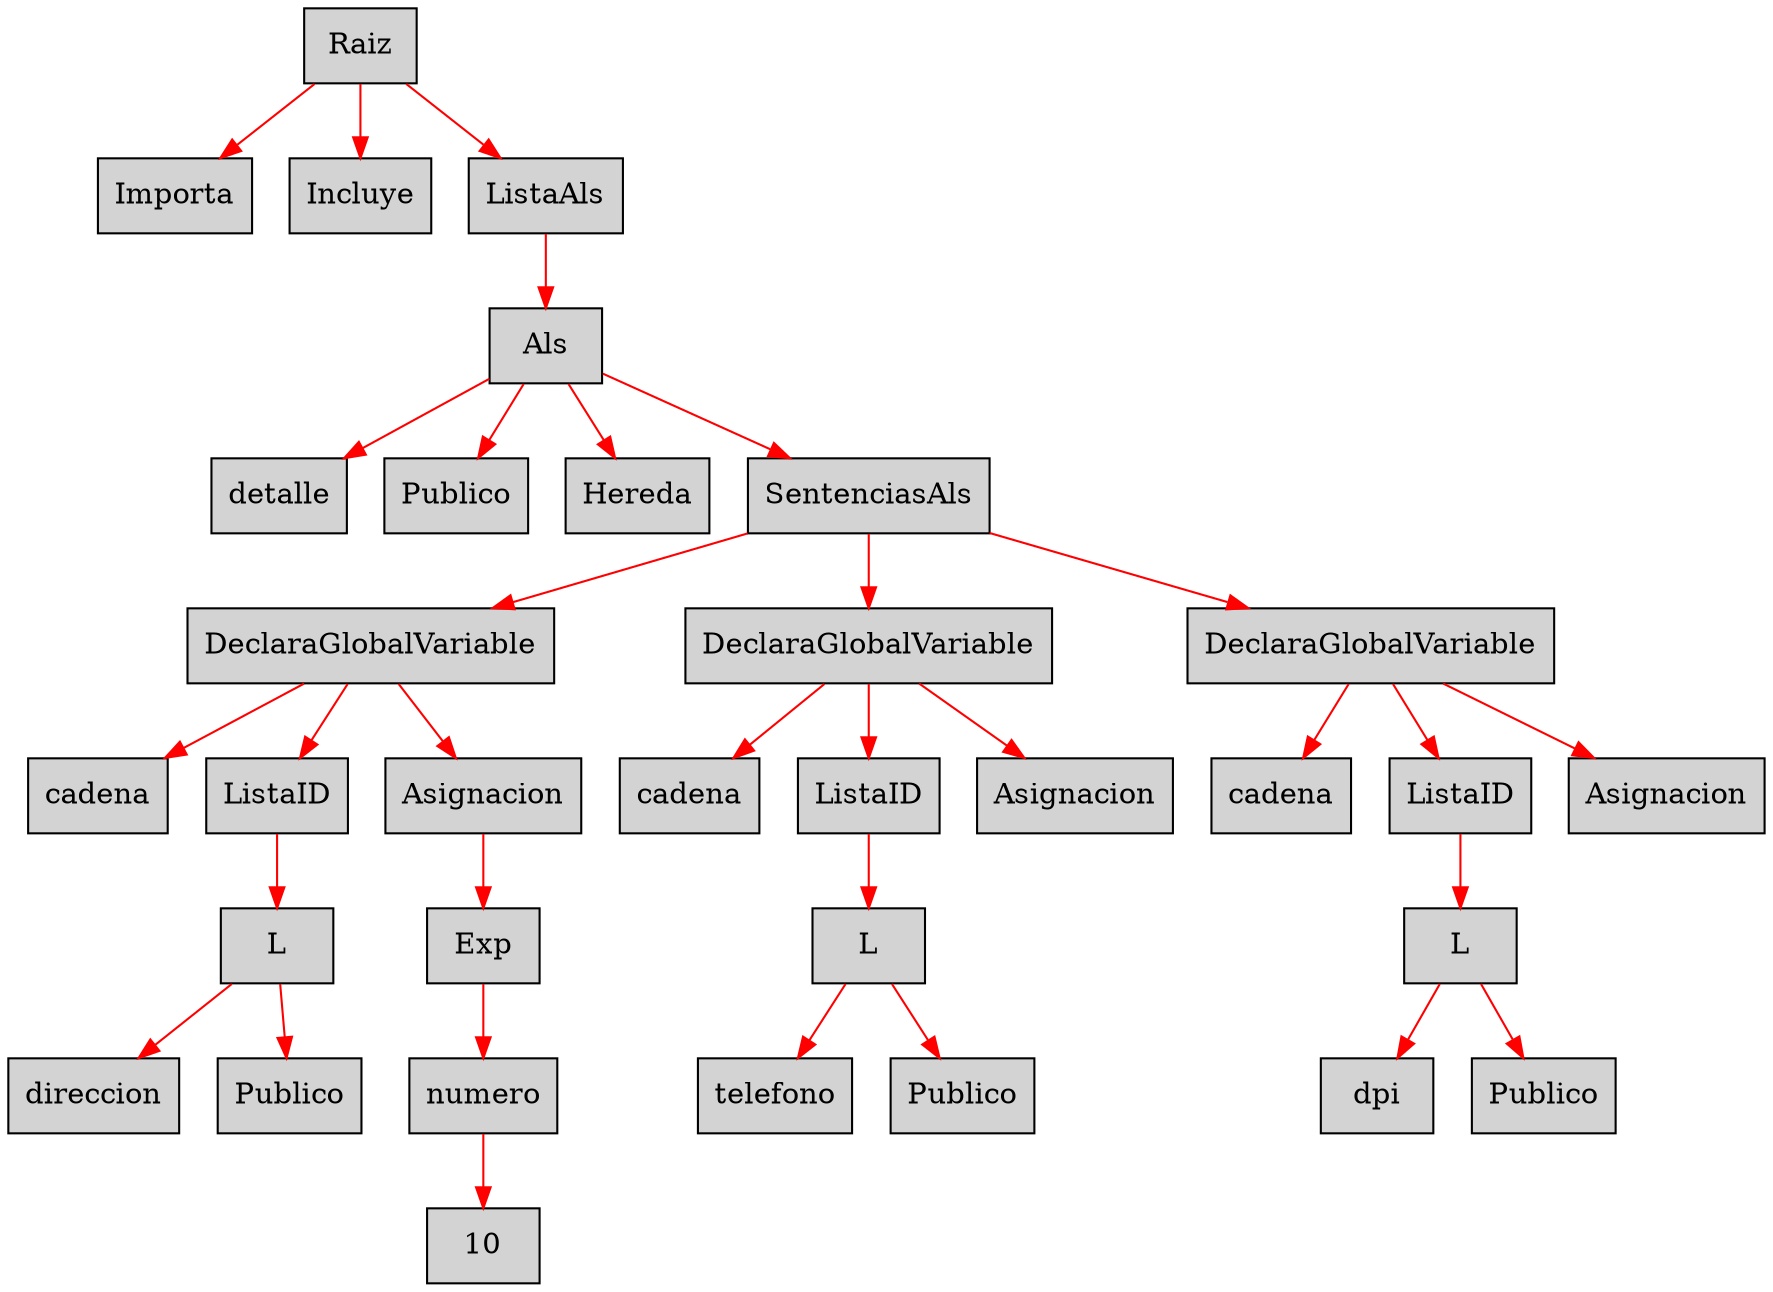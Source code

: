 digraph G {node[shape=box, style=filled]; edge[color=red]
node1234215316[label="Raiz"];
 node1234215316->node770430920;node770430920[label="Importa"];
 node1234215316->node110550420;node110550420[label="Incluye"];
 node1234215316->node1315591910;node1315591910[label="ListaAls"];
 node1315591910->node37405374;node37405374[label="Als"];
 node37405374->node1906053286;node1906053286[label="detalle"];
 node37405374->node1096161660;node1096161660[label="Publico"];
 node37405374->node1570224854;node1570224854[label="Hereda"];
 node37405374->node166509800;node166509800[label="SentenciasAls"];
 node166509800->node409244755;node409244755[label="DeclaraGlobalVariable"];
 node409244755->node1770583002;node1770583002[label="cadena"];
 node409244755->node162116919;node162116919[label="ListaID"];
 node162116919->node1699627798;node1699627798[label="L"];
 node1699627798->node1505007072;node1505007072[label="direccion"];
 node1699627798->node2005711663;node2005711663[label="Publico"];
 node409244755->node868788452;node868788452[label="Asignacion"];
 node868788452->node604576632;node604576632[label="Exp"];
 node604576632->node1500483980;node1500483980[label="numero"];
 node1500483980->node1269304397;node1269304397[label="10"];
 node166509800->node1037111892;node1037111892[label="DeclaraGlobalVariable"];
 node1037111892->node1366236237;node1366236237[label="cadena"];
 node1037111892->node1957233693;node1957233693[label="ListaID"];
 node1957233693->node2145952929;node2145952929[label="L"];
 node2145952929->node1243499194;node1243499194[label="telefono"];
 node2145952929->node1673181888;node1673181888[label="Publico"];
 node1037111892->node1594872646;node1594872646[label="Asignacion"];
 node166509800->node1702410666;node1702410666[label="DeclaraGlobalVariable"];
 node1702410666->node1569420325;node1569420325[label="cadena"];
 node1702410666->node1800514030;node1800514030[label="ListaID"];
 node1800514030->node1256571425;node1256571425[label="L"];
 node1256571425->node1785759550;node1785759550[label="dpi"];
 node1256571425->node1818029065;node1818029065[label="Publico"];
 node1702410666->node170145461;node170145461[label="Asignacion"];

}
